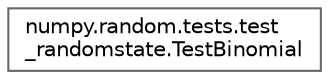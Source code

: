 digraph "Graphical Class Hierarchy"
{
 // LATEX_PDF_SIZE
  bgcolor="transparent";
  edge [fontname=Helvetica,fontsize=10,labelfontname=Helvetica,labelfontsize=10];
  node [fontname=Helvetica,fontsize=10,shape=box,height=0.2,width=0.4];
  rankdir="LR";
  Node0 [id="Node000000",label="numpy.random.tests.test\l_randomstate.TestBinomial",height=0.2,width=0.4,color="grey40", fillcolor="white", style="filled",URL="$db/de6/classnumpy_1_1random_1_1tests_1_1test__randomstate_1_1TestBinomial.html",tooltip=" "];
}
